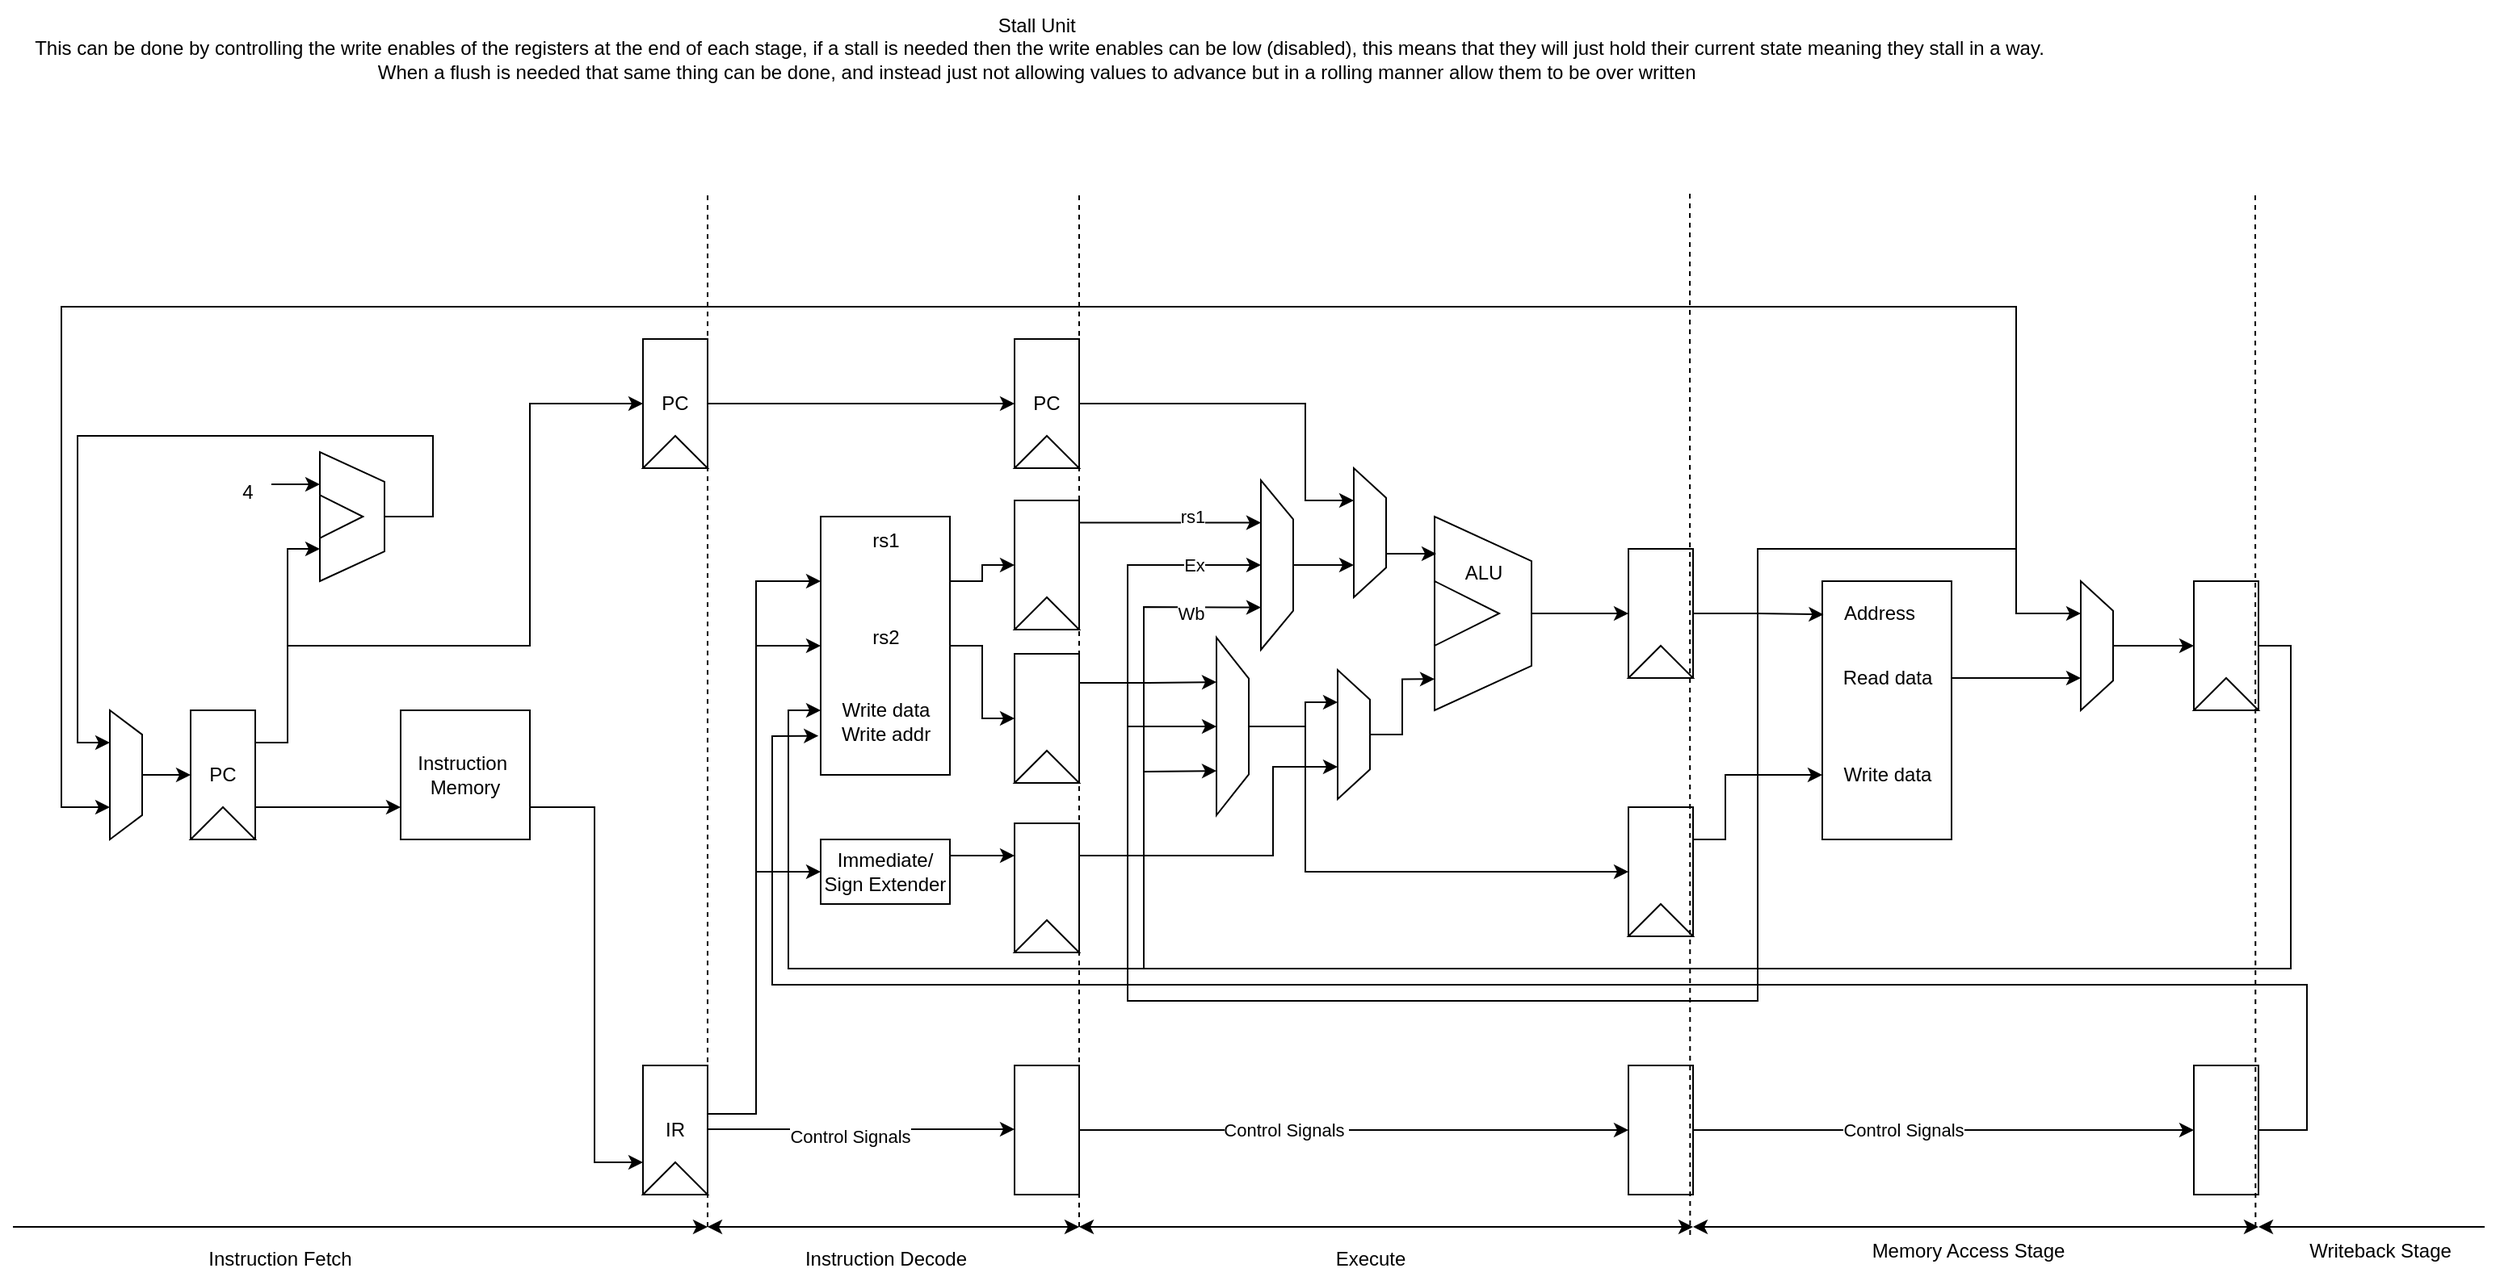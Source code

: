 <mxfile version="20.5.3" type="device"><diagram id="dvmefeSQgRJkC-QCwB-1" name="Page-1"><mxGraphModel dx="3472" dy="1928" grid="1" gridSize="10" guides="1" tooltips="1" connect="1" arrows="1" fold="1" page="1" pageScale="1" pageWidth="1700" pageHeight="1100" math="0" shadow="0"><root><mxCell id="0"/><mxCell id="1" parent="0"/><mxCell id="AK3PfQbgLpYsemJbmYqT-3" value="" style="group" parent="1" vertex="1" connectable="0"><mxGeometry x="150" y="480" width="40" height="80" as="geometry"/></mxCell><mxCell id="AK3PfQbgLpYsemJbmYqT-1" value="PC" style="rounded=0;whiteSpace=wrap;html=1;" parent="AK3PfQbgLpYsemJbmYqT-3" vertex="1"><mxGeometry width="40" height="80" as="geometry"/></mxCell><mxCell id="AK3PfQbgLpYsemJbmYqT-2" value="" style="triangle;whiteSpace=wrap;html=1;rotation=-180;direction=south;" parent="AK3PfQbgLpYsemJbmYqT-3" vertex="1"><mxGeometry y="60" width="40" height="20" as="geometry"/></mxCell><mxCell id="AK3PfQbgLpYsemJbmYqT-9" value="" style="group" parent="1" vertex="1" connectable="0"><mxGeometry x="230" y="320" width="40" height="80" as="geometry"/></mxCell><mxCell id="AK3PfQbgLpYsemJbmYqT-7" value="" style="verticalLabelPosition=middle;verticalAlign=middle;html=1;shape=trapezoid;perimeter=trapezoidPerimeter;whiteSpace=wrap;size=0.23;arcSize=10;flipV=1;labelPosition=center;align=center;rotation=-90;" parent="AK3PfQbgLpYsemJbmYqT-9" vertex="1"><mxGeometry x="-20" y="20" width="80" height="40" as="geometry"/></mxCell><mxCell id="AK3PfQbgLpYsemJbmYqT-8" value="" style="triangle;whiteSpace=wrap;html=1;" parent="AK3PfQbgLpYsemJbmYqT-9" vertex="1"><mxGeometry y="26.667" width="26.667" height="26.667" as="geometry"/></mxCell><mxCell id="AK3PfQbgLpYsemJbmYqT-13" value="" style="endArrow=classic;html=1;rounded=0;exitX=1;exitY=0.75;exitDx=0;exitDy=0;entryX=0;entryY=0.75;entryDx=0;entryDy=0;" parent="1" source="AK3PfQbgLpYsemJbmYqT-1" target="AK3PfQbgLpYsemJbmYqT-18" edge="1"><mxGeometry width="50" height="50" relative="1" as="geometry"><mxPoint x="230" y="670" as="sourcePoint"/><mxPoint x="240" y="500" as="targetPoint"/><Array as="points"/></mxGeometry></mxCell><mxCell id="AK3PfQbgLpYsemJbmYqT-14" value="" style="endArrow=classic;html=1;rounded=0;entryX=0.25;entryY=0;entryDx=0;entryDy=0;" parent="1" target="AK3PfQbgLpYsemJbmYqT-7" edge="1"><mxGeometry width="50" height="50" relative="1" as="geometry"><mxPoint x="190" y="500" as="sourcePoint"/><mxPoint x="290" y="540" as="targetPoint"/><Array as="points"><mxPoint x="210" y="500"/><mxPoint x="210" y="380"/></Array></mxGeometry></mxCell><mxCell id="AK3PfQbgLpYsemJbmYqT-16" value="" style="endArrow=classic;html=1;rounded=0;entryX=0.75;entryY=0;entryDx=0;entryDy=0;" parent="1" target="AK3PfQbgLpYsemJbmYqT-7" edge="1"><mxGeometry width="50" height="50" relative="1" as="geometry"><mxPoint x="200" y="340" as="sourcePoint"/><mxPoint x="190" y="390" as="targetPoint"/></mxGeometry></mxCell><mxCell id="AK3PfQbgLpYsemJbmYqT-17" value="4" style="text;html=1;align=center;verticalAlign=middle;resizable=0;points=[];autosize=1;strokeColor=none;fillColor=none;" parent="1" vertex="1"><mxGeometry x="170" y="330" width="30" height="30" as="geometry"/></mxCell><mxCell id="AK3PfQbgLpYsemJbmYqT-18" value="Instruction&amp;nbsp;&lt;br&gt;Memory" style="rounded=0;whiteSpace=wrap;html=1;" parent="1" vertex="1"><mxGeometry x="280" y="480" width="80" height="80" as="geometry"/></mxCell><mxCell id="AK3PfQbgLpYsemJbmYqT-19" value="" style="group" parent="1" vertex="1" connectable="0"><mxGeometry x="430" y="700" width="40" height="80" as="geometry"/></mxCell><mxCell id="AK3PfQbgLpYsemJbmYqT-20" value="IR" style="rounded=0;whiteSpace=wrap;html=1;" parent="AK3PfQbgLpYsemJbmYqT-19" vertex="1"><mxGeometry width="40" height="80" as="geometry"/></mxCell><mxCell id="AK3PfQbgLpYsemJbmYqT-21" value="" style="triangle;whiteSpace=wrap;html=1;rotation=-180;direction=south;" parent="AK3PfQbgLpYsemJbmYqT-19" vertex="1"><mxGeometry y="60" width="40" height="20" as="geometry"/></mxCell><mxCell id="AK3PfQbgLpYsemJbmYqT-22" value="" style="endArrow=classic;html=1;rounded=0;entryX=0;entryY=0.75;entryDx=0;entryDy=0;exitX=1;exitY=0.75;exitDx=0;exitDy=0;" parent="1" source="AK3PfQbgLpYsemJbmYqT-18" target="AK3PfQbgLpYsemJbmYqT-20" edge="1"><mxGeometry width="50" height="50" relative="1" as="geometry"><mxPoint x="430" y="680" as="sourcePoint"/><mxPoint x="480" y="630" as="targetPoint"/><Array as="points"><mxPoint x="400" y="540"/><mxPoint x="400" y="760"/></Array></mxGeometry></mxCell><mxCell id="w93r8_B6llOw0MlClyV9-102" style="edgeStyle=orthogonalEdgeStyle;rounded=0;orthogonalLoop=1;jettySize=auto;html=1;exitX=1;exitY=0.25;exitDx=0;exitDy=0;" parent="1" source="AK3PfQbgLpYsemJbmYqT-24" target="w93r8_B6llOw0MlClyV9-111" edge="1"><mxGeometry relative="1" as="geometry"><Array as="points"/></mxGeometry></mxCell><mxCell id="w93r8_B6llOw0MlClyV9-114" style="edgeStyle=orthogonalEdgeStyle;rounded=0;orthogonalLoop=1;jettySize=auto;html=1;exitX=1;exitY=0.5;exitDx=0;exitDy=0;entryX=0;entryY=0.5;entryDx=0;entryDy=0;" parent="1" source="AK3PfQbgLpYsemJbmYqT-24" target="w93r8_B6llOw0MlClyV9-108" edge="1"><mxGeometry relative="1" as="geometry"/></mxCell><mxCell id="AK3PfQbgLpYsemJbmYqT-24" value="" style="rounded=0;whiteSpace=wrap;html=1;" parent="1" vertex="1"><mxGeometry x="540" y="360" width="80" height="160" as="geometry"/></mxCell><mxCell id="AK3PfQbgLpYsemJbmYqT-27" value="" style="endArrow=classic;html=1;rounded=0;entryX=0;entryY=0.5;entryDx=0;entryDy=0;" parent="1" target="AK3PfQbgLpYsemJbmYqT-28" edge="1"><mxGeometry width="50" height="50" relative="1" as="geometry"><mxPoint x="470" y="730" as="sourcePoint"/><mxPoint x="560" y="600" as="targetPoint"/><Array as="points"><mxPoint x="500" y="730"/><mxPoint x="500" y="500"/><mxPoint x="500" y="540"/><mxPoint x="500" y="580"/></Array></mxGeometry></mxCell><mxCell id="w93r8_B6llOw0MlClyV9-117" style="edgeStyle=orthogonalEdgeStyle;rounded=0;orthogonalLoop=1;jettySize=auto;html=1;exitX=1;exitY=0.5;exitDx=0;exitDy=0;entryX=0;entryY=0.25;entryDx=0;entryDy=0;" parent="1" source="AK3PfQbgLpYsemJbmYqT-28" target="w93r8_B6llOw0MlClyV9-105" edge="1"><mxGeometry relative="1" as="geometry"><Array as="points"><mxPoint x="620" y="570"/></Array></mxGeometry></mxCell><mxCell id="AK3PfQbgLpYsemJbmYqT-28" value="Immediate/&lt;br&gt;Sign Extender" style="rounded=0;whiteSpace=wrap;html=1;" parent="1" vertex="1"><mxGeometry x="540" y="560" width="80" height="40" as="geometry"/></mxCell><mxCell id="AK3PfQbgLpYsemJbmYqT-29" value="rs1" style="text;html=1;align=center;verticalAlign=middle;resizable=0;points=[];autosize=1;strokeColor=none;fillColor=none;" parent="1" vertex="1"><mxGeometry x="560" y="360" width="40" height="30" as="geometry"/></mxCell><mxCell id="AK3PfQbgLpYsemJbmYqT-30" value="rs2" style="text;html=1;align=center;verticalAlign=middle;resizable=0;points=[];autosize=1;strokeColor=none;fillColor=none;" parent="1" vertex="1"><mxGeometry x="560" y="420" width="40" height="30" as="geometry"/></mxCell><mxCell id="w93r8_B6llOw0MlClyV9-67" style="edgeStyle=orthogonalEdgeStyle;rounded=0;orthogonalLoop=1;jettySize=auto;html=1;exitX=0.5;exitY=1;exitDx=0;exitDy=0;entryX=0.75;entryY=0;entryDx=0;entryDy=0;" parent="1" source="w93r8_B6llOw0MlClyV9-6" target="w93r8_B6llOw0MlClyV9-66" edge="1"><mxGeometry relative="1" as="geometry"><Array as="points"><mxPoint x="840" y="490"/><mxPoint x="840" y="475"/></Array></mxGeometry></mxCell><mxCell id="w93r8_B6llOw0MlClyV9-103" style="edgeStyle=orthogonalEdgeStyle;rounded=0;orthogonalLoop=1;jettySize=auto;html=1;entryX=0;entryY=0.5;entryDx=0;entryDy=0;exitX=0.5;exitY=1;exitDx=0;exitDy=0;" parent="1" source="w93r8_B6llOw0MlClyV9-6" target="w93r8_B6llOw0MlClyV9-35" edge="1"><mxGeometry relative="1" as="geometry"><Array as="points"><mxPoint x="840" y="490"/><mxPoint x="840" y="580"/></Array></mxGeometry></mxCell><mxCell id="w93r8_B6llOw0MlClyV9-6" value="" style="verticalLabelPosition=middle;verticalAlign=middle;html=1;shape=trapezoid;perimeter=trapezoidPerimeter;whiteSpace=wrap;size=0.23;arcSize=10;flipV=1;labelPosition=center;align=center;rotation=-90;" parent="1" vertex="1"><mxGeometry x="740" y="480" width="110" height="20" as="geometry"/></mxCell><mxCell id="w93r8_B6llOw0MlClyV9-17" value="" style="group" parent="1" vertex="1" connectable="0"><mxGeometry x="920" y="360" width="60" height="120" as="geometry"/></mxCell><mxCell id="w93r8_B6llOw0MlClyV9-18" value="" style="verticalLabelPosition=middle;verticalAlign=middle;html=1;shape=trapezoid;perimeter=trapezoidPerimeter;whiteSpace=wrap;size=0.23;arcSize=10;flipV=1;labelPosition=center;align=center;rotation=-90;" parent="w93r8_B6llOw0MlClyV9-17" vertex="1"><mxGeometry x="-30" y="30" width="120" height="60" as="geometry"/></mxCell><mxCell id="w93r8_B6llOw0MlClyV9-19" value="" style="triangle;whiteSpace=wrap;html=1;" parent="w93r8_B6llOw0MlClyV9-17" vertex="1"><mxGeometry y="40" width="40" height="40" as="geometry"/></mxCell><mxCell id="w93r8_B6llOw0MlClyV9-24" value="ALU" style="text;html=1;align=center;verticalAlign=middle;resizable=0;points=[];autosize=1;strokeColor=none;fillColor=none;" parent="w93r8_B6llOw0MlClyV9-17" vertex="1"><mxGeometry x="5" y="20" width="50" height="30" as="geometry"/></mxCell><mxCell id="w93r8_B6llOw0MlClyV9-21" style="edgeStyle=orthogonalEdgeStyle;rounded=0;orthogonalLoop=1;jettySize=auto;html=1;exitX=0.5;exitY=1;exitDx=0;exitDy=0;entryX=0.161;entryY=1;entryDx=0;entryDy=0;entryPerimeter=0;" parent="1" source="w93r8_B6llOw0MlClyV9-66" target="w93r8_B6llOw0MlClyV9-18" edge="1"><mxGeometry relative="1" as="geometry"/></mxCell><mxCell id="w93r8_B6llOw0MlClyV9-25" value="" style="group" parent="1" vertex="1" connectable="0"><mxGeometry x="1040" y="380" width="40" height="80" as="geometry"/></mxCell><mxCell id="w93r8_B6llOw0MlClyV9-26" value="" style="rounded=0;whiteSpace=wrap;html=1;" parent="w93r8_B6llOw0MlClyV9-25" vertex="1"><mxGeometry width="40" height="80" as="geometry"/></mxCell><mxCell id="w93r8_B6llOw0MlClyV9-27" value="" style="triangle;whiteSpace=wrap;html=1;rotation=-180;direction=south;" parent="w93r8_B6llOw0MlClyV9-25" vertex="1"><mxGeometry y="60" width="40" height="20" as="geometry"/></mxCell><mxCell id="w93r8_B6llOw0MlClyV9-28" style="edgeStyle=orthogonalEdgeStyle;rounded=0;orthogonalLoop=1;jettySize=auto;html=1;exitX=0.5;exitY=1;exitDx=0;exitDy=0;entryX=0;entryY=0.5;entryDx=0;entryDy=0;" parent="1" source="w93r8_B6llOw0MlClyV9-18" target="w93r8_B6llOw0MlClyV9-26" edge="1"><mxGeometry relative="1" as="geometry"/></mxCell><mxCell id="w93r8_B6llOw0MlClyV9-46" style="edgeStyle=orthogonalEdgeStyle;rounded=0;orthogonalLoop=1;jettySize=auto;html=1;entryX=0.25;entryY=0;entryDx=0;entryDy=0;" parent="1" source="w93r8_B6llOw0MlClyV9-29" target="w93r8_B6llOw0MlClyV9-43" edge="1"><mxGeometry relative="1" as="geometry"><Array as="points"><mxPoint x="1260" y="460"/><mxPoint x="1260" y="460"/></Array></mxGeometry></mxCell><mxCell id="w93r8_B6llOw0MlClyV9-29" value="" style="rounded=0;whiteSpace=wrap;html=1;" parent="1" vertex="1"><mxGeometry x="1160" y="400" width="80" height="160" as="geometry"/></mxCell><mxCell id="w93r8_B6llOw0MlClyV9-34" value="" style="group" parent="1" vertex="1" connectable="0"><mxGeometry x="1040" y="540" width="40" height="80" as="geometry"/></mxCell><mxCell id="w93r8_B6llOw0MlClyV9-35" value="" style="rounded=0;whiteSpace=wrap;html=1;" parent="w93r8_B6llOw0MlClyV9-34" vertex="1"><mxGeometry width="40" height="80" as="geometry"/></mxCell><mxCell id="w93r8_B6llOw0MlClyV9-36" value="" style="triangle;whiteSpace=wrap;html=1;rotation=-180;direction=south;" parent="w93r8_B6llOw0MlClyV9-34" vertex="1"><mxGeometry y="60" width="40" height="20" as="geometry"/></mxCell><mxCell id="w93r8_B6llOw0MlClyV9-38" style="edgeStyle=orthogonalEdgeStyle;rounded=0;orthogonalLoop=1;jettySize=auto;html=1;exitX=1;exitY=0.25;exitDx=0;exitDy=0;entryX=0;entryY=0.75;entryDx=0;entryDy=0;" parent="1" source="w93r8_B6llOw0MlClyV9-35" target="w93r8_B6llOw0MlClyV9-29" edge="1"><mxGeometry relative="1" as="geometry"><Array as="points"><mxPoint x="1100" y="560"/><mxPoint x="1100" y="520"/></Array></mxGeometry></mxCell><mxCell id="w93r8_B6llOw0MlClyV9-40" value="Address" style="text;html=1;align=center;verticalAlign=middle;resizable=0;points=[];autosize=1;strokeColor=none;fillColor=none;" parent="1" vertex="1"><mxGeometry x="1160" y="405" width="70" height="30" as="geometry"/></mxCell><mxCell id="w93r8_B6llOw0MlClyV9-41" value="Write data" style="text;html=1;align=center;verticalAlign=middle;resizable=0;points=[];autosize=1;strokeColor=none;fillColor=none;" parent="1" vertex="1"><mxGeometry x="1160" y="505" width="80" height="30" as="geometry"/></mxCell><mxCell id="w93r8_B6llOw0MlClyV9-42" value="Read data" style="text;html=1;align=center;verticalAlign=middle;resizable=0;points=[];autosize=1;strokeColor=none;fillColor=none;" parent="1" vertex="1"><mxGeometry x="1160" y="445" width="80" height="30" as="geometry"/></mxCell><mxCell id="w93r8_B6llOw0MlClyV9-51" style="edgeStyle=orthogonalEdgeStyle;rounded=0;orthogonalLoop=1;jettySize=auto;html=1;exitX=0.5;exitY=1;exitDx=0;exitDy=0;entryX=0;entryY=0.5;entryDx=0;entryDy=0;" parent="1" source="w93r8_B6llOw0MlClyV9-43" target="w93r8_B6llOw0MlClyV9-49" edge="1"><mxGeometry relative="1" as="geometry"/></mxCell><mxCell id="w93r8_B6llOw0MlClyV9-43" value="" style="verticalLabelPosition=middle;verticalAlign=middle;html=1;shape=trapezoid;perimeter=trapezoidPerimeter;whiteSpace=wrap;size=0.23;arcSize=10;flipV=1;labelPosition=center;align=center;rotation=-90;" parent="1" vertex="1"><mxGeometry x="1290" y="430" width="80" height="20" as="geometry"/></mxCell><mxCell id="w93r8_B6llOw0MlClyV9-45" style="edgeStyle=orthogonalEdgeStyle;rounded=0;orthogonalLoop=1;jettySize=auto;html=1;exitX=1;exitY=0.5;exitDx=0;exitDy=0;entryX=0.01;entryY=0.522;entryDx=0;entryDy=0;entryPerimeter=0;" parent="1" source="w93r8_B6llOw0MlClyV9-26" target="w93r8_B6llOw0MlClyV9-40" edge="1"><mxGeometry relative="1" as="geometry"/></mxCell><mxCell id="w93r8_B6llOw0MlClyV9-47" value="" style="endArrow=classic;html=1;rounded=0;entryX=0.75;entryY=0;entryDx=0;entryDy=0;" parent="1" target="w93r8_B6llOw0MlClyV9-43" edge="1"><mxGeometry width="50" height="50" relative="1" as="geometry"><mxPoint x="1120" y="420" as="sourcePoint"/><mxPoint x="1320" y="380" as="targetPoint"/><Array as="points"><mxPoint x="1120" y="380"/><mxPoint x="1280" y="380"/><mxPoint x="1280" y="420"/></Array></mxGeometry></mxCell><mxCell id="w93r8_B6llOw0MlClyV9-48" value="" style="group" parent="1" vertex="1" connectable="0"><mxGeometry x="1390" y="400" width="40" height="80" as="geometry"/></mxCell><mxCell id="w93r8_B6llOw0MlClyV9-49" value="" style="rounded=0;whiteSpace=wrap;html=1;" parent="w93r8_B6llOw0MlClyV9-48" vertex="1"><mxGeometry width="40" height="80" as="geometry"/></mxCell><mxCell id="w93r8_B6llOw0MlClyV9-50" value="" style="triangle;whiteSpace=wrap;html=1;rotation=-180;direction=south;" parent="w93r8_B6llOw0MlClyV9-48" vertex="1"><mxGeometry y="60" width="40" height="20" as="geometry"/></mxCell><mxCell id="w93r8_B6llOw0MlClyV9-52" style="edgeStyle=orthogonalEdgeStyle;rounded=0;orthogonalLoop=1;jettySize=auto;html=1;entryX=0;entryY=0.75;entryDx=0;entryDy=0;" parent="1" source="w93r8_B6llOw0MlClyV9-49" target="AK3PfQbgLpYsemJbmYqT-24" edge="1"><mxGeometry relative="1" as="geometry"><mxPoint x="540" y="720" as="targetPoint"/><Array as="points"><mxPoint x="1450" y="440"/><mxPoint x="1450" y="640"/><mxPoint x="520" y="640"/><mxPoint x="520" y="480"/></Array></mxGeometry></mxCell><mxCell id="w93r8_B6llOw0MlClyV9-53" value="Write data" style="text;html=1;align=center;verticalAlign=middle;resizable=0;points=[];autosize=1;strokeColor=none;fillColor=none;" parent="1" vertex="1"><mxGeometry x="540" y="465" width="80" height="30" as="geometry"/></mxCell><mxCell id="w93r8_B6llOw0MlClyV9-56" value="" style="endArrow=classic;html=1;rounded=0;entryX=0.5;entryY=0;entryDx=0;entryDy=0;" parent="1" target="w93r8_B6llOw0MlClyV9-6" edge="1"><mxGeometry width="50" height="50" relative="1" as="geometry"><mxPoint x="1120" y="420" as="sourcePoint"/><mxPoint x="710" y="540" as="targetPoint"/><Array as="points"><mxPoint x="1120" y="490"/><mxPoint x="1120" y="510"/><mxPoint x="1120" y="660"/><mxPoint x="730" y="660"/><mxPoint x="730" y="490"/></Array></mxGeometry></mxCell><mxCell id="w93r8_B6llOw0MlClyV9-57" value="" style="endArrow=classic;html=1;rounded=0;entryX=0.25;entryY=0;entryDx=0;entryDy=0;" parent="1" target="w93r8_B6llOw0MlClyV9-6" edge="1"><mxGeometry width="50" height="50" relative="1" as="geometry"><mxPoint x="740" y="640" as="sourcePoint"/><mxPoint x="720" y="540" as="targetPoint"/><Array as="points"><mxPoint x="740" y="630"/><mxPoint x="740" y="518"/></Array></mxGeometry></mxCell><mxCell id="w93r8_B6llOw0MlClyV9-101" style="edgeStyle=orthogonalEdgeStyle;rounded=0;orthogonalLoop=1;jettySize=auto;html=1;exitX=0.5;exitY=1;exitDx=0;exitDy=0;entryX=0.25;entryY=0;entryDx=0;entryDy=0;" parent="1" source="w93r8_B6llOw0MlClyV9-58" target="w93r8_B6llOw0MlClyV9-124" edge="1"><mxGeometry relative="1" as="geometry"><mxPoint x="860" y="390" as="targetPoint"/></mxGeometry></mxCell><mxCell id="w93r8_B6llOw0MlClyV9-58" value="" style="verticalLabelPosition=middle;verticalAlign=middle;html=1;shape=trapezoid;perimeter=trapezoidPerimeter;whiteSpace=wrap;size=0.23;arcSize=10;flipV=1;labelPosition=center;align=center;rotation=-90;" parent="1" vertex="1"><mxGeometry x="770" y="380" width="105" height="20" as="geometry"/></mxCell><mxCell id="w93r8_B6llOw0MlClyV9-59" value="" style="endArrow=classic;html=1;rounded=0;entryX=0.5;entryY=0;entryDx=0;entryDy=0;" parent="1" target="w93r8_B6llOw0MlClyV9-58" edge="1"><mxGeometry width="50" height="50" relative="1" as="geometry"><mxPoint x="730" y="540" as="sourcePoint"/><mxPoint x="700" y="420" as="targetPoint"/><Array as="points"><mxPoint x="730" y="390"/></Array></mxGeometry></mxCell><mxCell id="w93r8_B6llOw0MlClyV9-120" value="Ex" style="edgeLabel;html=1;align=center;verticalAlign=middle;resizable=0;points=[];" parent="w93r8_B6llOw0MlClyV9-59" vertex="1" connectable="0"><mxGeometry x="0.414" y="-5" relative="1" as="geometry"><mxPoint x="26" y="-5" as="offset"/></mxGeometry></mxCell><mxCell id="w93r8_B6llOw0MlClyV9-60" value="" style="endArrow=classic;html=1;rounded=0;entryX=0.25;entryY=0;entryDx=0;entryDy=0;" parent="1" target="w93r8_B6llOw0MlClyV9-58" edge="1"><mxGeometry width="50" height="50" relative="1" as="geometry"><mxPoint x="740" y="560" as="sourcePoint"/><mxPoint x="720" y="420" as="targetPoint"/><Array as="points"><mxPoint x="740" y="480"/><mxPoint x="740" y="416"/></Array></mxGeometry></mxCell><mxCell id="w93r8_B6llOw0MlClyV9-121" value="Wb" style="edgeLabel;html=1;align=center;verticalAlign=middle;resizable=0;points=[];" parent="w93r8_B6llOw0MlClyV9-60" vertex="1" connectable="0"><mxGeometry x="0.397" y="-1" relative="1" as="geometry"><mxPoint x="22" y="3" as="offset"/></mxGeometry></mxCell><mxCell id="w93r8_B6llOw0MlClyV9-66" value="" style="verticalLabelPosition=middle;verticalAlign=middle;html=1;shape=trapezoid;perimeter=trapezoidPerimeter;whiteSpace=wrap;size=0.23;arcSize=10;flipV=1;labelPosition=center;align=center;rotation=-90;" parent="1" vertex="1"><mxGeometry x="830" y="485" width="80" height="20" as="geometry"/></mxCell><mxCell id="w93r8_B6llOw0MlClyV9-72" value="" style="endArrow=classic;html=1;rounded=0;entryX=0;entryY=0.5;entryDx=0;entryDy=0;" parent="1" target="AK3PfQbgLpYsemJbmYqT-24" edge="1"><mxGeometry width="50" height="50" relative="1" as="geometry"><mxPoint x="470" y="730" as="sourcePoint"/><mxPoint x="550" y="270" as="targetPoint"/><Array as="points"><mxPoint x="500" y="730"/><mxPoint x="500" y="440"/></Array></mxGeometry></mxCell><mxCell id="w93r8_B6llOw0MlClyV9-73" value="" style="endArrow=classic;html=1;rounded=0;entryX=0;entryY=0.25;entryDx=0;entryDy=0;" parent="1" target="AK3PfQbgLpYsemJbmYqT-24" edge="1"><mxGeometry width="50" height="50" relative="1" as="geometry"><mxPoint x="470" y="730" as="sourcePoint"/><mxPoint x="580" y="240" as="targetPoint"/><Array as="points"><mxPoint x="500" y="730"/><mxPoint x="500" y="400"/></Array></mxGeometry></mxCell><mxCell id="w93r8_B6llOw0MlClyV9-74" value="" style="group" parent="1" vertex="1" connectable="0"><mxGeometry x="660" y="700" width="40" height="80" as="geometry"/></mxCell><mxCell id="w93r8_B6llOw0MlClyV9-75" value="" style="rounded=0;whiteSpace=wrap;html=1;" parent="w93r8_B6llOw0MlClyV9-74" vertex="1"><mxGeometry width="40" height="80" as="geometry"/></mxCell><mxCell id="w93r8_B6llOw0MlClyV9-77" value="" style="group" parent="1" vertex="1" connectable="0"><mxGeometry x="1040" y="700" width="40" height="80" as="geometry"/></mxCell><mxCell id="w93r8_B6llOw0MlClyV9-78" value="" style="rounded=0;whiteSpace=wrap;html=1;" parent="w93r8_B6llOw0MlClyV9-77" vertex="1"><mxGeometry width="40" height="80" as="geometry"/></mxCell><mxCell id="w93r8_B6llOw0MlClyV9-80" value="" style="group" parent="1" vertex="1" connectable="0"><mxGeometry x="1390" y="700" width="40" height="80" as="geometry"/></mxCell><mxCell id="w93r8_B6llOw0MlClyV9-81" value="" style="rounded=0;whiteSpace=wrap;html=1;" parent="w93r8_B6llOw0MlClyV9-80" vertex="1"><mxGeometry width="40" height="80" as="geometry"/></mxCell><mxCell id="w93r8_B6llOw0MlClyV9-83" value="" style="endArrow=classic;html=1;rounded=0;exitX=1;exitY=0.5;exitDx=0;exitDy=0;entryX=0;entryY=0.5;entryDx=0;entryDy=0;" parent="1" edge="1"><mxGeometry width="50" height="50" relative="1" as="geometry"><mxPoint x="470" y="739.5" as="sourcePoint"/><mxPoint x="660" y="739.5" as="targetPoint"/></mxGeometry></mxCell><mxCell id="w93r8_B6llOw0MlClyV9-98" value="Control Signals" style="edgeLabel;html=1;align=center;verticalAlign=middle;resizable=0;points=[];" parent="w93r8_B6llOw0MlClyV9-83" vertex="1" connectable="0"><mxGeometry x="-0.08" y="-4" relative="1" as="geometry"><mxPoint as="offset"/></mxGeometry></mxCell><mxCell id="w93r8_B6llOw0MlClyV9-84" value="" style="endArrow=classic;html=1;rounded=0;entryX=0;entryY=0.5;entryDx=0;entryDy=0;" parent="1" target="w93r8_B6llOw0MlClyV9-78" edge="1"><mxGeometry width="50" height="50" relative="1" as="geometry"><mxPoint x="700" y="740" as="sourcePoint"/><mxPoint x="930" y="220" as="targetPoint"/></mxGeometry></mxCell><mxCell id="w93r8_B6llOw0MlClyV9-99" value="Control Signals&amp;nbsp;" style="edgeLabel;html=1;align=center;verticalAlign=middle;resizable=0;points=[];" parent="w93r8_B6llOw0MlClyV9-84" vertex="1" connectable="0"><mxGeometry x="-0.353" y="-1" relative="1" as="geometry"><mxPoint x="18" y="-1" as="offset"/></mxGeometry></mxCell><mxCell id="w93r8_B6llOw0MlClyV9-85" value="" style="endArrow=classic;html=1;rounded=0;exitX=1;exitY=0.5;exitDx=0;exitDy=0;entryX=0;entryY=0.5;entryDx=0;entryDy=0;" parent="1" source="w93r8_B6llOw0MlClyV9-78" target="w93r8_B6llOw0MlClyV9-81" edge="1"><mxGeometry width="50" height="50" relative="1" as="geometry"><mxPoint x="490" y="300" as="sourcePoint"/><mxPoint x="860" y="300" as="targetPoint"/></mxGeometry></mxCell><mxCell id="w93r8_B6llOw0MlClyV9-100" value="Control Signals" style="edgeLabel;html=1;align=center;verticalAlign=middle;resizable=0;points=[];" parent="w93r8_B6llOw0MlClyV9-85" vertex="1" connectable="0"><mxGeometry x="-0.388" y="4" relative="1" as="geometry"><mxPoint x="35" y="4" as="offset"/></mxGeometry></mxCell><mxCell id="w93r8_B6llOw0MlClyV9-86" value="" style="endArrow=classic;html=1;rounded=0;exitX=1;exitY=0.5;exitDx=0;exitDy=0;entryX=-0.017;entryY=0.849;entryDx=0;entryDy=0;entryPerimeter=0;" parent="1" source="w93r8_B6llOw0MlClyV9-81" target="AK3PfQbgLpYsemJbmYqT-24" edge="1"><mxGeometry width="50" height="50" relative="1" as="geometry"><mxPoint x="1210" y="210" as="sourcePoint"/><mxPoint x="530" y="500" as="targetPoint"/><Array as="points"><mxPoint x="1460" y="740"/><mxPoint x="1460" y="650"/><mxPoint x="510" y="650"/><mxPoint x="510" y="496"/></Array></mxGeometry></mxCell><mxCell id="w93r8_B6llOw0MlClyV9-87" value="Write addr" style="text;html=1;align=center;verticalAlign=middle;resizable=0;points=[];autosize=1;strokeColor=none;fillColor=none;" parent="1" vertex="1"><mxGeometry x="540" y="480" width="80" height="30" as="geometry"/></mxCell><mxCell id="w93r8_B6llOw0MlClyV9-97" style="edgeStyle=orthogonalEdgeStyle;rounded=0;orthogonalLoop=1;jettySize=auto;html=1;exitX=0.5;exitY=1;exitDx=0;exitDy=0;entryX=0;entryY=0.5;entryDx=0;entryDy=0;" parent="1" source="w93r8_B6llOw0MlClyV9-88" target="AK3PfQbgLpYsemJbmYqT-1" edge="1"><mxGeometry relative="1" as="geometry"/></mxCell><mxCell id="w93r8_B6llOw0MlClyV9-88" value="" style="verticalLabelPosition=middle;verticalAlign=middle;html=1;shape=trapezoid;perimeter=trapezoidPerimeter;whiteSpace=wrap;size=0.188;arcSize=10;flipV=1;labelPosition=center;align=center;rotation=-90;" parent="1" vertex="1"><mxGeometry x="70" y="510" width="80" height="20" as="geometry"/></mxCell><mxCell id="w93r8_B6llOw0MlClyV9-92" value="" style="endArrow=classic;html=1;rounded=0;entryX=0.25;entryY=0;entryDx=0;entryDy=0;" parent="1" target="w93r8_B6llOw0MlClyV9-88" edge="1"><mxGeometry width="50" height="50" relative="1" as="geometry"><mxPoint x="1280" y="380" as="sourcePoint"/><mxPoint x="60" y="530" as="targetPoint"/><Array as="points"><mxPoint x="1280" y="230"/><mxPoint x="70" y="230"/><mxPoint x="70" y="330"/><mxPoint x="70" y="540"/></Array></mxGeometry></mxCell><mxCell id="w93r8_B6llOw0MlClyV9-96" style="edgeStyle=orthogonalEdgeStyle;rounded=0;orthogonalLoop=1;jettySize=auto;html=1;entryX=0.75;entryY=0;entryDx=0;entryDy=0;" parent="1" source="AK3PfQbgLpYsemJbmYqT-7" target="w93r8_B6llOw0MlClyV9-88" edge="1"><mxGeometry relative="1" as="geometry"><mxPoint x="40" y="500" as="targetPoint"/><Array as="points"><mxPoint x="300" y="360"/><mxPoint x="300" y="310"/><mxPoint x="80" y="310"/><mxPoint x="80" y="500"/></Array></mxGeometry></mxCell><mxCell id="w93r8_B6llOw0MlClyV9-104" value="" style="group" parent="1" vertex="1" connectable="0"><mxGeometry x="660" y="550" width="40" height="80" as="geometry"/></mxCell><mxCell id="w93r8_B6llOw0MlClyV9-105" value="" style="rounded=0;whiteSpace=wrap;html=1;" parent="w93r8_B6llOw0MlClyV9-104" vertex="1"><mxGeometry width="40" height="80" as="geometry"/></mxCell><mxCell id="w93r8_B6llOw0MlClyV9-106" value="" style="triangle;whiteSpace=wrap;html=1;rotation=-180;direction=south;" parent="w93r8_B6llOw0MlClyV9-104" vertex="1"><mxGeometry y="60" width="40" height="20" as="geometry"/></mxCell><mxCell id="w93r8_B6llOw0MlClyV9-107" value="" style="group" parent="1" vertex="1" connectable="0"><mxGeometry x="660" y="445" width="40" height="80" as="geometry"/></mxCell><mxCell id="w93r8_B6llOw0MlClyV9-108" value="" style="rounded=0;whiteSpace=wrap;html=1;" parent="w93r8_B6llOw0MlClyV9-107" vertex="1"><mxGeometry width="40" height="80" as="geometry"/></mxCell><mxCell id="w93r8_B6llOw0MlClyV9-109" value="" style="triangle;whiteSpace=wrap;html=1;rotation=-180;direction=south;" parent="w93r8_B6llOw0MlClyV9-107" vertex="1"><mxGeometry y="60" width="40" height="20" as="geometry"/></mxCell><mxCell id="w93r8_B6llOw0MlClyV9-110" value="" style="group" parent="1" vertex="1" connectable="0"><mxGeometry x="660" y="350" width="40" height="80" as="geometry"/></mxCell><mxCell id="w93r8_B6llOw0MlClyV9-111" value="" style="rounded=0;whiteSpace=wrap;html=1;" parent="w93r8_B6llOw0MlClyV9-110" vertex="1"><mxGeometry width="40" height="80" as="geometry"/></mxCell><mxCell id="w93r8_B6llOw0MlClyV9-112" value="" style="triangle;whiteSpace=wrap;html=1;rotation=-180;direction=south;" parent="w93r8_B6llOw0MlClyV9-110" vertex="1"><mxGeometry y="60" width="40" height="20" as="geometry"/></mxCell><mxCell id="w93r8_B6llOw0MlClyV9-115" style="edgeStyle=orthogonalEdgeStyle;rounded=0;orthogonalLoop=1;jettySize=auto;html=1;exitX=1;exitY=0.25;exitDx=0;exitDy=0;entryX=0.75;entryY=0;entryDx=0;entryDy=0;" parent="1" source="w93r8_B6llOw0MlClyV9-111" target="w93r8_B6llOw0MlClyV9-58" edge="1"><mxGeometry relative="1" as="geometry"><Array as="points"><mxPoint x="700" y="364"/></Array></mxGeometry></mxCell><mxCell id="w93r8_B6llOw0MlClyV9-122" value="rs1" style="edgeLabel;html=1;align=center;verticalAlign=middle;resizable=0;points=[];" parent="w93r8_B6llOw0MlClyV9-115" vertex="1" connectable="0"><mxGeometry x="-0.375" y="1" relative="1" as="geometry"><mxPoint x="39" y="-3" as="offset"/></mxGeometry></mxCell><mxCell id="w93r8_B6llOw0MlClyV9-116" style="edgeStyle=orthogonalEdgeStyle;rounded=0;orthogonalLoop=1;jettySize=auto;html=1;exitX=1;exitY=0.25;exitDx=0;exitDy=0;entryX=0.75;entryY=0;entryDx=0;entryDy=0;" parent="1" source="w93r8_B6llOw0MlClyV9-108" target="w93r8_B6llOw0MlClyV9-6" edge="1"><mxGeometry relative="1" as="geometry"><Array as="points"><mxPoint x="700" y="463"/><mxPoint x="743" y="463"/></Array></mxGeometry></mxCell><mxCell id="w93r8_B6llOw0MlClyV9-118" style="edgeStyle=orthogonalEdgeStyle;rounded=0;orthogonalLoop=1;jettySize=auto;html=1;exitX=1;exitY=0.25;exitDx=0;exitDy=0;entryX=0.25;entryY=0;entryDx=0;entryDy=0;" parent="1" source="w93r8_B6llOw0MlClyV9-105" target="w93r8_B6llOw0MlClyV9-66" edge="1"><mxGeometry relative="1" as="geometry"><Array as="points"><mxPoint x="820" y="570"/><mxPoint x="820" y="515"/></Array></mxGeometry></mxCell><mxCell id="w93r8_B6llOw0MlClyV9-131" style="edgeStyle=orthogonalEdgeStyle;rounded=0;orthogonalLoop=1;jettySize=auto;html=1;entryX=0.808;entryY=0.983;entryDx=0;entryDy=0;entryPerimeter=0;exitX=0.338;exitY=0;exitDx=0;exitDy=0;exitPerimeter=0;" parent="1" source="w93r8_B6llOw0MlClyV9-124" target="w93r8_B6llOw0MlClyV9-18" edge="1"><mxGeometry relative="1" as="geometry"><Array as="points"/></mxGeometry></mxCell><mxCell id="w93r8_B6llOw0MlClyV9-124" value="" style="verticalLabelPosition=middle;verticalAlign=middle;html=1;shape=trapezoid;perimeter=trapezoidPerimeter;whiteSpace=wrap;size=0.23;arcSize=10;flipV=1;labelPosition=center;align=center;rotation=-90;" parent="1" vertex="1"><mxGeometry x="840" y="360" width="80" height="20" as="geometry"/></mxCell><mxCell id="w93r8_B6llOw0MlClyV9-125" value="" style="endArrow=classic;html=1;rounded=0;entryX=0.75;entryY=0;entryDx=0;entryDy=0;exitX=1;exitY=0.5;exitDx=0;exitDy=0;" parent="1" source="cDPP9N3GWZYwary3keT3-1" target="w93r8_B6llOw0MlClyV9-124" edge="1"><mxGeometry width="50" height="50" relative="1" as="geometry"><mxPoint x="800" y="320" as="sourcePoint"/><mxPoint x="850" y="290" as="targetPoint"/><Array as="points"><mxPoint x="840" y="290"/><mxPoint x="840" y="330"/><mxPoint x="840" y="350"/></Array></mxGeometry></mxCell><mxCell id="w93r8_B6llOw0MlClyV9-132" value="" style="endArrow=none;dashed=1;html=1;rounded=0;" parent="1" edge="1"><mxGeometry width="50" height="50" relative="1" as="geometry"><mxPoint x="700" y="800" as="sourcePoint"/><mxPoint x="700" y="160" as="targetPoint"/></mxGeometry></mxCell><mxCell id="w93r8_B6llOw0MlClyV9-133" value="" style="endArrow=none;dashed=1;html=1;rounded=0;" parent="1" edge="1"><mxGeometry width="50" height="50" relative="1" as="geometry"><mxPoint x="470" y="800" as="sourcePoint"/><mxPoint x="470" y="160" as="targetPoint"/></mxGeometry></mxCell><mxCell id="w93r8_B6llOw0MlClyV9-134" value="" style="endArrow=none;dashed=1;html=1;rounded=0;" parent="1" edge="1"><mxGeometry width="50" height="50" relative="1" as="geometry"><mxPoint x="1078.18" y="805" as="sourcePoint"/><mxPoint x="1078" y="160" as="targetPoint"/></mxGeometry></mxCell><mxCell id="w93r8_B6llOw0MlClyV9-135" value="" style="endArrow=none;dashed=1;html=1;rounded=0;" parent="1" edge="1"><mxGeometry width="50" height="50" relative="1" as="geometry"><mxPoint x="1428.18" y="800" as="sourcePoint"/><mxPoint x="1428" y="160" as="targetPoint"/></mxGeometry></mxCell><mxCell id="w93r8_B6llOw0MlClyV9-136" value="" style="endArrow=classic;startArrow=classic;html=1;rounded=0;" parent="1" edge="1"><mxGeometry width="50" height="50" relative="1" as="geometry"><mxPoint x="470" y="800" as="sourcePoint"/><mxPoint x="700" y="800" as="targetPoint"/></mxGeometry></mxCell><mxCell id="w93r8_B6llOw0MlClyV9-137" value="" style="endArrow=classic;startArrow=classic;html=1;rounded=0;" parent="1" edge="1"><mxGeometry width="50" height="50" relative="1" as="geometry"><mxPoint x="700" y="800" as="sourcePoint"/><mxPoint x="1080" y="800" as="targetPoint"/></mxGeometry></mxCell><mxCell id="w93r8_B6llOw0MlClyV9-138" value="" style="endArrow=classic;startArrow=classic;html=1;rounded=0;" parent="1" edge="1"><mxGeometry width="50" height="50" relative="1" as="geometry"><mxPoint x="1080" y="800" as="sourcePoint"/><mxPoint x="1430" y="800" as="targetPoint"/></mxGeometry></mxCell><mxCell id="w93r8_B6llOw0MlClyV9-139" value="" style="endArrow=classic;html=1;rounded=0;" parent="1" edge="1"><mxGeometry width="50" height="50" relative="1" as="geometry"><mxPoint x="1570" y="800" as="sourcePoint"/><mxPoint x="1430" y="800" as="targetPoint"/></mxGeometry></mxCell><mxCell id="w93r8_B6llOw0MlClyV9-140" value="" style="endArrow=classic;html=1;rounded=0;" parent="1" edge="1"><mxGeometry width="50" height="50" relative="1" as="geometry"><mxPoint x="40" y="800" as="sourcePoint"/><mxPoint x="470" y="800" as="targetPoint"/></mxGeometry></mxCell><mxCell id="w93r8_B6llOw0MlClyV9-142" value="Instruction Fetch" style="text;html=1;align=center;verticalAlign=middle;resizable=0;points=[];autosize=1;strokeColor=none;fillColor=none;" parent="1" vertex="1"><mxGeometry x="150" y="805" width="110" height="30" as="geometry"/></mxCell><mxCell id="w93r8_B6llOw0MlClyV9-144" value="Instruction Decode" style="text;html=1;align=center;verticalAlign=middle;resizable=0;points=[];autosize=1;strokeColor=none;fillColor=none;" parent="1" vertex="1"><mxGeometry x="520" y="805" width="120" height="30" as="geometry"/></mxCell><mxCell id="w93r8_B6llOw0MlClyV9-145" value="Execute" style="text;html=1;align=center;verticalAlign=middle;resizable=0;points=[];autosize=1;strokeColor=none;fillColor=none;" parent="1" vertex="1"><mxGeometry x="845" y="805" width="70" height="30" as="geometry"/></mxCell><mxCell id="w93r8_B6llOw0MlClyV9-146" value="Memory Access Stage" style="text;html=1;align=center;verticalAlign=middle;resizable=0;points=[];autosize=1;strokeColor=none;fillColor=none;" parent="1" vertex="1"><mxGeometry x="1180" y="800" width="140" height="30" as="geometry"/></mxCell><mxCell id="w93r8_B6llOw0MlClyV9-147" value="Writeback Stage" style="text;html=1;align=center;verticalAlign=middle;resizable=0;points=[];autosize=1;strokeColor=none;fillColor=none;" parent="1" vertex="1"><mxGeometry x="1450" y="800" width="110" height="30" as="geometry"/></mxCell><mxCell id="cDPP9N3GWZYwary3keT3-1" value="PC" style="rounded=0;whiteSpace=wrap;html=1;" parent="1" vertex="1"><mxGeometry x="660" y="250" width="40" height="80" as="geometry"/></mxCell><mxCell id="cDPP9N3GWZYwary3keT3-2" value="" style="triangle;whiteSpace=wrap;html=1;rotation=-180;direction=south;" parent="1" vertex="1"><mxGeometry x="660" y="310" width="40" height="20" as="geometry"/></mxCell><mxCell id="cDPP9N3GWZYwary3keT3-6" style="edgeStyle=orthogonalEdgeStyle;rounded=0;orthogonalLoop=1;jettySize=auto;html=1;exitX=1;exitY=0.5;exitDx=0;exitDy=0;entryX=0;entryY=0.5;entryDx=0;entryDy=0;" parent="1" source="cDPP9N3GWZYwary3keT3-3" target="cDPP9N3GWZYwary3keT3-1" edge="1"><mxGeometry relative="1" as="geometry"/></mxCell><mxCell id="cDPP9N3GWZYwary3keT3-3" value="PC" style="rounded=0;whiteSpace=wrap;html=1;" parent="1" vertex="1"><mxGeometry x="430" y="250" width="40" height="80" as="geometry"/></mxCell><mxCell id="cDPP9N3GWZYwary3keT3-4" value="" style="triangle;whiteSpace=wrap;html=1;rotation=-180;direction=south;" parent="1" vertex="1"><mxGeometry x="430" y="310" width="40" height="20" as="geometry"/></mxCell><mxCell id="cDPP9N3GWZYwary3keT3-5" value="" style="endArrow=classic;html=1;rounded=0;exitX=1;exitY=0.25;exitDx=0;exitDy=0;entryX=0;entryY=0.5;entryDx=0;entryDy=0;" parent="1" source="AK3PfQbgLpYsemJbmYqT-1" target="cDPP9N3GWZYwary3keT3-3" edge="1"><mxGeometry width="50" height="50" relative="1" as="geometry"><mxPoint x="230" y="480" as="sourcePoint"/><mxPoint x="280" y="430" as="targetPoint"/><Array as="points"><mxPoint x="210" y="500"/><mxPoint x="210" y="440"/><mxPoint x="360" y="440"/><mxPoint x="360" y="290"/></Array></mxGeometry></mxCell><mxCell id="cDPP9N3GWZYwary3keT3-7" value="Stall Unit&amp;nbsp;&lt;br&gt;This can be done by controlling the write enables of the registers at the end of each stage, if a stall is needed then the write enables can be low (disabled), this means that they will just hold their current state meaning they stall in a way. &lt;br&gt;When a flush is needed that same thing can be done, and instead just not allowing values to advance but in a rolling manner allow them to be over written&amp;nbsp;" style="text;html=1;align=center;verticalAlign=middle;resizable=0;points=[];autosize=1;strokeColor=none;fillColor=none;" parent="1" vertex="1"><mxGeometry x="40" y="40" width="1270" height="60" as="geometry"/></mxCell></root></mxGraphModel></diagram></mxfile>